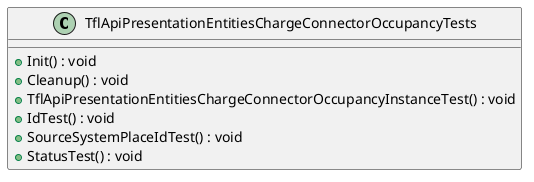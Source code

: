 @startuml
class TflApiPresentationEntitiesChargeConnectorOccupancyTests {
    + Init() : void
    + Cleanup() : void
    + TflApiPresentationEntitiesChargeConnectorOccupancyInstanceTest() : void
    + IdTest() : void
    + SourceSystemPlaceIdTest() : void
    + StatusTest() : void
}
@enduml
